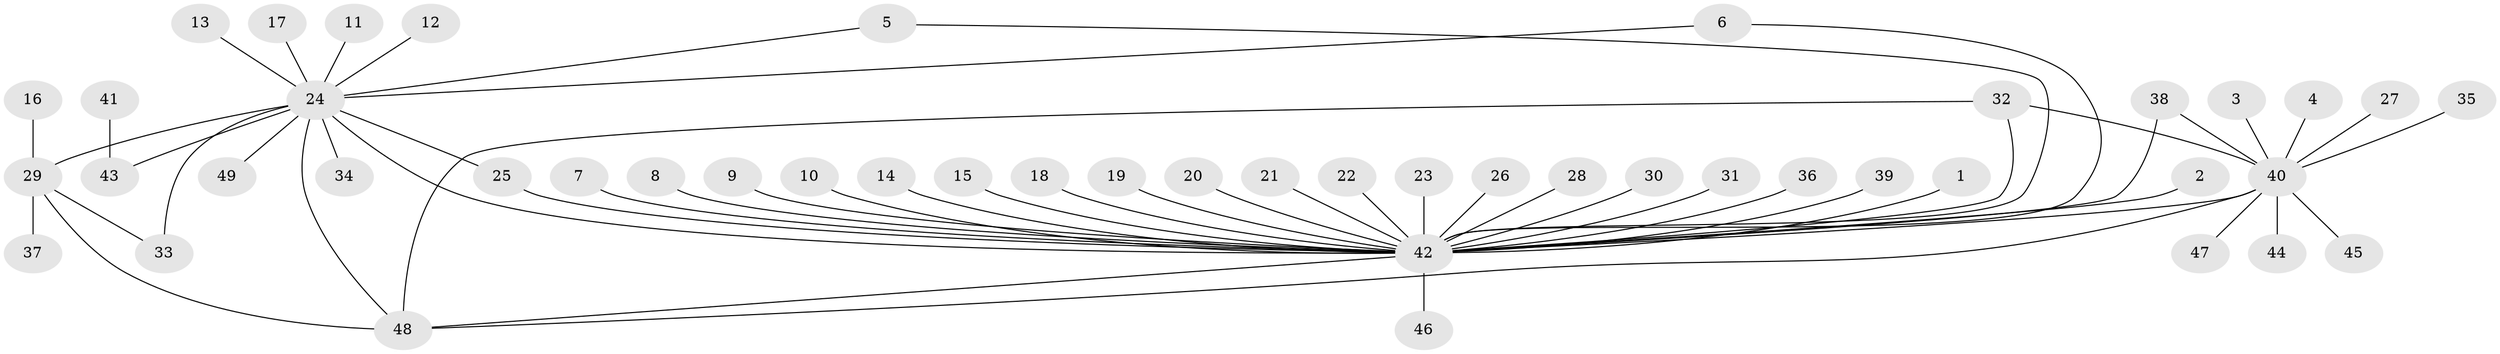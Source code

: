 // original degree distribution, {19: 0.01020408163265306, 12: 0.02040816326530612, 5: 0.04081632653061224, 8: 0.02040816326530612, 18: 0.01020408163265306, 1: 0.6122448979591837, 4: 0.05102040816326531, 7: 0.01020408163265306, 2: 0.21428571428571427, 6: 0.01020408163265306}
// Generated by graph-tools (version 1.1) at 2025/49/03/09/25 03:49:49]
// undirected, 49 vertices, 58 edges
graph export_dot {
graph [start="1"]
  node [color=gray90,style=filled];
  1;
  2;
  3;
  4;
  5;
  6;
  7;
  8;
  9;
  10;
  11;
  12;
  13;
  14;
  15;
  16;
  17;
  18;
  19;
  20;
  21;
  22;
  23;
  24;
  25;
  26;
  27;
  28;
  29;
  30;
  31;
  32;
  33;
  34;
  35;
  36;
  37;
  38;
  39;
  40;
  41;
  42;
  43;
  44;
  45;
  46;
  47;
  48;
  49;
  1 -- 42 [weight=1.0];
  2 -- 42 [weight=1.0];
  3 -- 40 [weight=1.0];
  4 -- 40 [weight=1.0];
  5 -- 24 [weight=1.0];
  5 -- 42 [weight=1.0];
  6 -- 24 [weight=1.0];
  6 -- 42 [weight=1.0];
  7 -- 42 [weight=1.0];
  8 -- 42 [weight=2.0];
  9 -- 42 [weight=1.0];
  10 -- 42 [weight=1.0];
  11 -- 24 [weight=1.0];
  12 -- 24 [weight=1.0];
  13 -- 24 [weight=1.0];
  14 -- 42 [weight=1.0];
  15 -- 42 [weight=1.0];
  16 -- 29 [weight=1.0];
  17 -- 24 [weight=1.0];
  18 -- 42 [weight=1.0];
  19 -- 42 [weight=1.0];
  20 -- 42 [weight=1.0];
  21 -- 42 [weight=2.0];
  22 -- 42 [weight=1.0];
  23 -- 42 [weight=1.0];
  24 -- 25 [weight=1.0];
  24 -- 29 [weight=1.0];
  24 -- 33 [weight=1.0];
  24 -- 34 [weight=1.0];
  24 -- 42 [weight=1.0];
  24 -- 43 [weight=1.0];
  24 -- 48 [weight=1.0];
  24 -- 49 [weight=1.0];
  25 -- 42 [weight=1.0];
  26 -- 42 [weight=1.0];
  27 -- 40 [weight=1.0];
  28 -- 42 [weight=1.0];
  29 -- 33 [weight=1.0];
  29 -- 37 [weight=1.0];
  29 -- 48 [weight=1.0];
  30 -- 42 [weight=1.0];
  31 -- 42 [weight=1.0];
  32 -- 40 [weight=1.0];
  32 -- 42 [weight=1.0];
  32 -- 48 [weight=1.0];
  35 -- 40 [weight=1.0];
  36 -- 42 [weight=2.0];
  38 -- 40 [weight=1.0];
  38 -- 42 [weight=1.0];
  39 -- 42 [weight=1.0];
  40 -- 42 [weight=3.0];
  40 -- 44 [weight=1.0];
  40 -- 45 [weight=1.0];
  40 -- 47 [weight=1.0];
  40 -- 48 [weight=1.0];
  41 -- 43 [weight=1.0];
  42 -- 46 [weight=1.0];
  42 -- 48 [weight=1.0];
}
